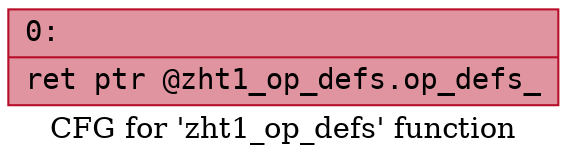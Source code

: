 digraph "CFG for 'zht1_op_defs' function" {
	label="CFG for 'zht1_op_defs' function";

	Node0x600001626080 [shape=record,color="#b70d28ff", style=filled, fillcolor="#b70d2870" fontname="Courier",label="{0:\l|  ret ptr @zht1_op_defs.op_defs_\l}"];
}
